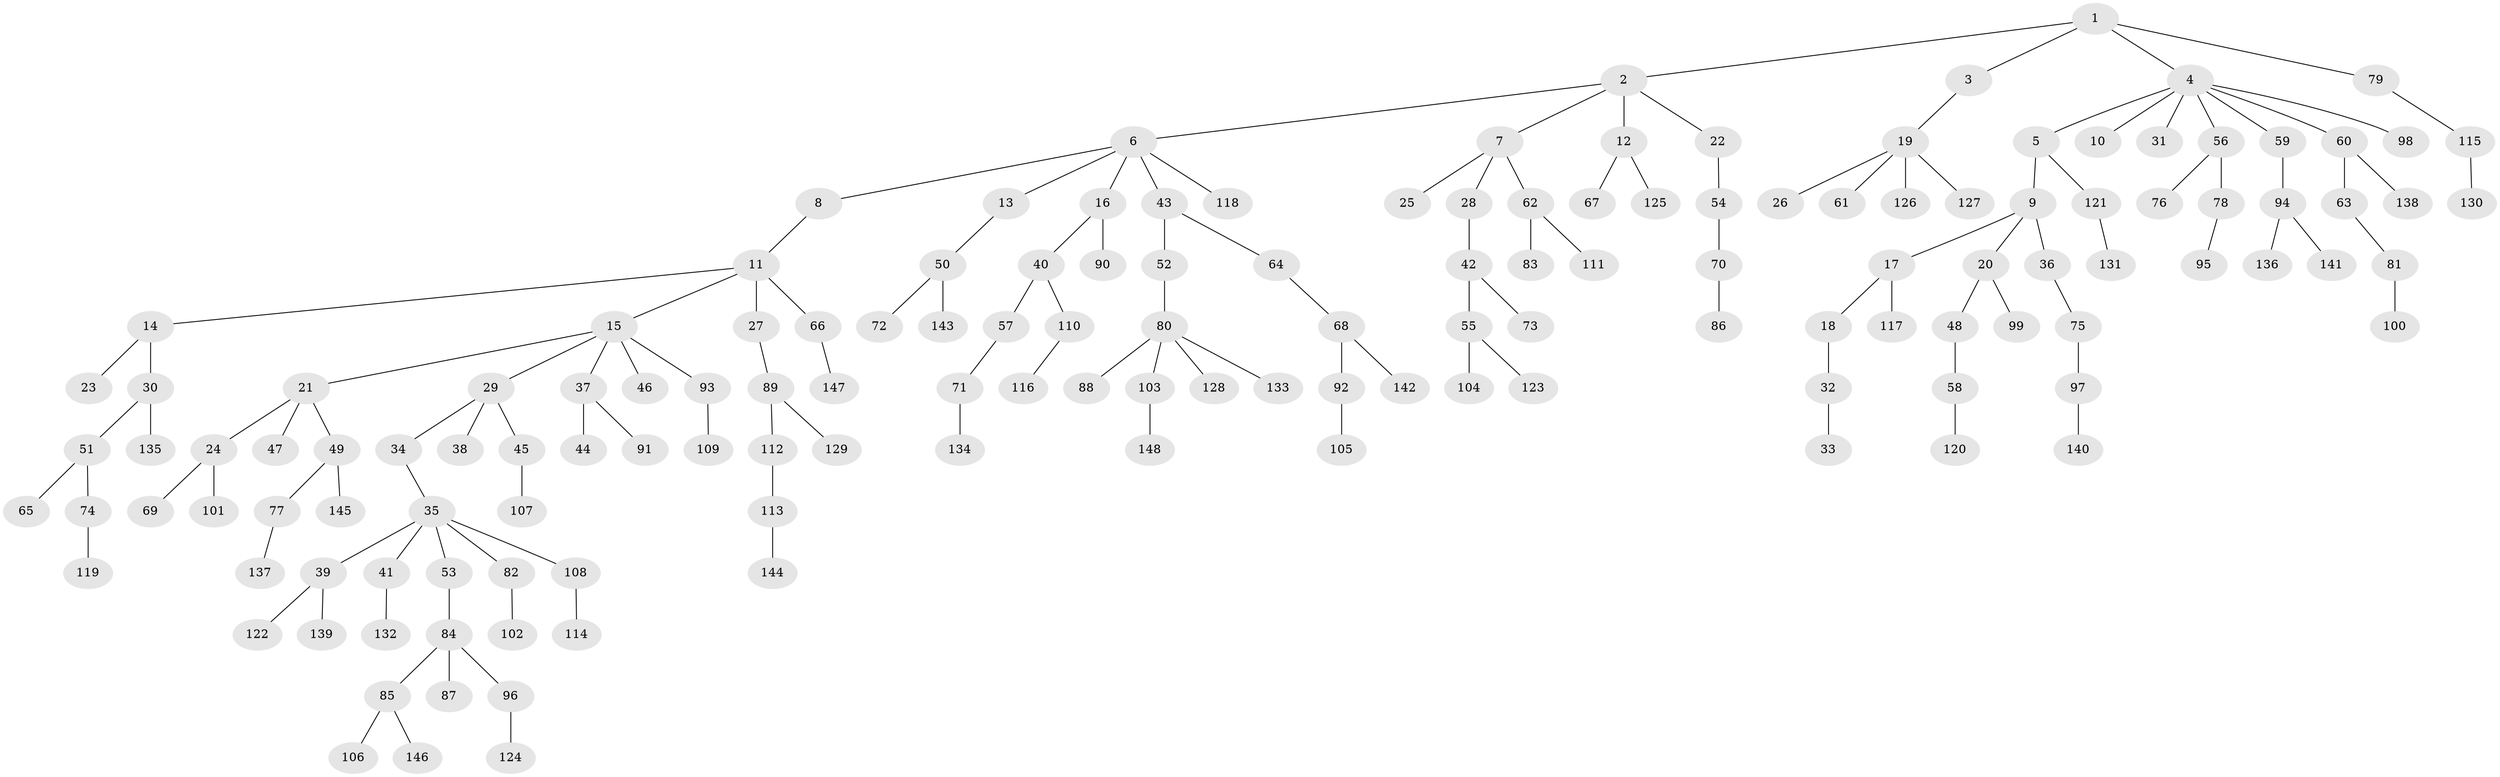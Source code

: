 // Generated by graph-tools (version 1.1) at 2025/50/03/09/25 03:50:25]
// undirected, 148 vertices, 147 edges
graph export_dot {
graph [start="1"]
  node [color=gray90,style=filled];
  1;
  2;
  3;
  4;
  5;
  6;
  7;
  8;
  9;
  10;
  11;
  12;
  13;
  14;
  15;
  16;
  17;
  18;
  19;
  20;
  21;
  22;
  23;
  24;
  25;
  26;
  27;
  28;
  29;
  30;
  31;
  32;
  33;
  34;
  35;
  36;
  37;
  38;
  39;
  40;
  41;
  42;
  43;
  44;
  45;
  46;
  47;
  48;
  49;
  50;
  51;
  52;
  53;
  54;
  55;
  56;
  57;
  58;
  59;
  60;
  61;
  62;
  63;
  64;
  65;
  66;
  67;
  68;
  69;
  70;
  71;
  72;
  73;
  74;
  75;
  76;
  77;
  78;
  79;
  80;
  81;
  82;
  83;
  84;
  85;
  86;
  87;
  88;
  89;
  90;
  91;
  92;
  93;
  94;
  95;
  96;
  97;
  98;
  99;
  100;
  101;
  102;
  103;
  104;
  105;
  106;
  107;
  108;
  109;
  110;
  111;
  112;
  113;
  114;
  115;
  116;
  117;
  118;
  119;
  120;
  121;
  122;
  123;
  124;
  125;
  126;
  127;
  128;
  129;
  130;
  131;
  132;
  133;
  134;
  135;
  136;
  137;
  138;
  139;
  140;
  141;
  142;
  143;
  144;
  145;
  146;
  147;
  148;
  1 -- 2;
  1 -- 3;
  1 -- 4;
  1 -- 79;
  2 -- 6;
  2 -- 7;
  2 -- 12;
  2 -- 22;
  3 -- 19;
  4 -- 5;
  4 -- 10;
  4 -- 31;
  4 -- 56;
  4 -- 59;
  4 -- 60;
  4 -- 98;
  5 -- 9;
  5 -- 121;
  6 -- 8;
  6 -- 13;
  6 -- 16;
  6 -- 43;
  6 -- 118;
  7 -- 25;
  7 -- 28;
  7 -- 62;
  8 -- 11;
  9 -- 17;
  9 -- 20;
  9 -- 36;
  11 -- 14;
  11 -- 15;
  11 -- 27;
  11 -- 66;
  12 -- 67;
  12 -- 125;
  13 -- 50;
  14 -- 23;
  14 -- 30;
  15 -- 21;
  15 -- 29;
  15 -- 37;
  15 -- 46;
  15 -- 93;
  16 -- 40;
  16 -- 90;
  17 -- 18;
  17 -- 117;
  18 -- 32;
  19 -- 26;
  19 -- 61;
  19 -- 126;
  19 -- 127;
  20 -- 48;
  20 -- 99;
  21 -- 24;
  21 -- 47;
  21 -- 49;
  22 -- 54;
  24 -- 69;
  24 -- 101;
  27 -- 89;
  28 -- 42;
  29 -- 34;
  29 -- 38;
  29 -- 45;
  30 -- 51;
  30 -- 135;
  32 -- 33;
  34 -- 35;
  35 -- 39;
  35 -- 41;
  35 -- 53;
  35 -- 82;
  35 -- 108;
  36 -- 75;
  37 -- 44;
  37 -- 91;
  39 -- 122;
  39 -- 139;
  40 -- 57;
  40 -- 110;
  41 -- 132;
  42 -- 55;
  42 -- 73;
  43 -- 52;
  43 -- 64;
  45 -- 107;
  48 -- 58;
  49 -- 77;
  49 -- 145;
  50 -- 72;
  50 -- 143;
  51 -- 65;
  51 -- 74;
  52 -- 80;
  53 -- 84;
  54 -- 70;
  55 -- 104;
  55 -- 123;
  56 -- 76;
  56 -- 78;
  57 -- 71;
  58 -- 120;
  59 -- 94;
  60 -- 63;
  60 -- 138;
  62 -- 83;
  62 -- 111;
  63 -- 81;
  64 -- 68;
  66 -- 147;
  68 -- 92;
  68 -- 142;
  70 -- 86;
  71 -- 134;
  74 -- 119;
  75 -- 97;
  77 -- 137;
  78 -- 95;
  79 -- 115;
  80 -- 88;
  80 -- 103;
  80 -- 128;
  80 -- 133;
  81 -- 100;
  82 -- 102;
  84 -- 85;
  84 -- 87;
  84 -- 96;
  85 -- 106;
  85 -- 146;
  89 -- 112;
  89 -- 129;
  92 -- 105;
  93 -- 109;
  94 -- 136;
  94 -- 141;
  96 -- 124;
  97 -- 140;
  103 -- 148;
  108 -- 114;
  110 -- 116;
  112 -- 113;
  113 -- 144;
  115 -- 130;
  121 -- 131;
}
